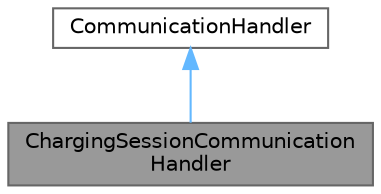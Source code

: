 digraph "ChargingSessionCommunicationHandler"
{
 // LATEX_PDF_SIZE
  bgcolor="transparent";
  edge [fontname=Helvetica,fontsize=10,labelfontname=Helvetica,labelfontsize=10];
  node [fontname=Helvetica,fontsize=10,shape=box,height=0.2,width=0.4];
  Node1 [id="Node000001",label="ChargingSessionCommunication\lHandler",height=0.2,width=0.4,color="gray40", fillcolor="grey60", style="filled", fontcolor="black",tooltip="A class to handle communication during a charging session."];
  Node2 -> Node1 [id="edge1_Node000001_Node000002",dir="back",color="steelblue1",style="solid",tooltip=" "];
  Node2 [id="Node000002",label="CommunicationHandler",height=0.2,width=0.4,color="gray40", fillcolor="white", style="filled",URL="$class_communication_handler.html",tooltip="A class to handle communication sessions."];
}
